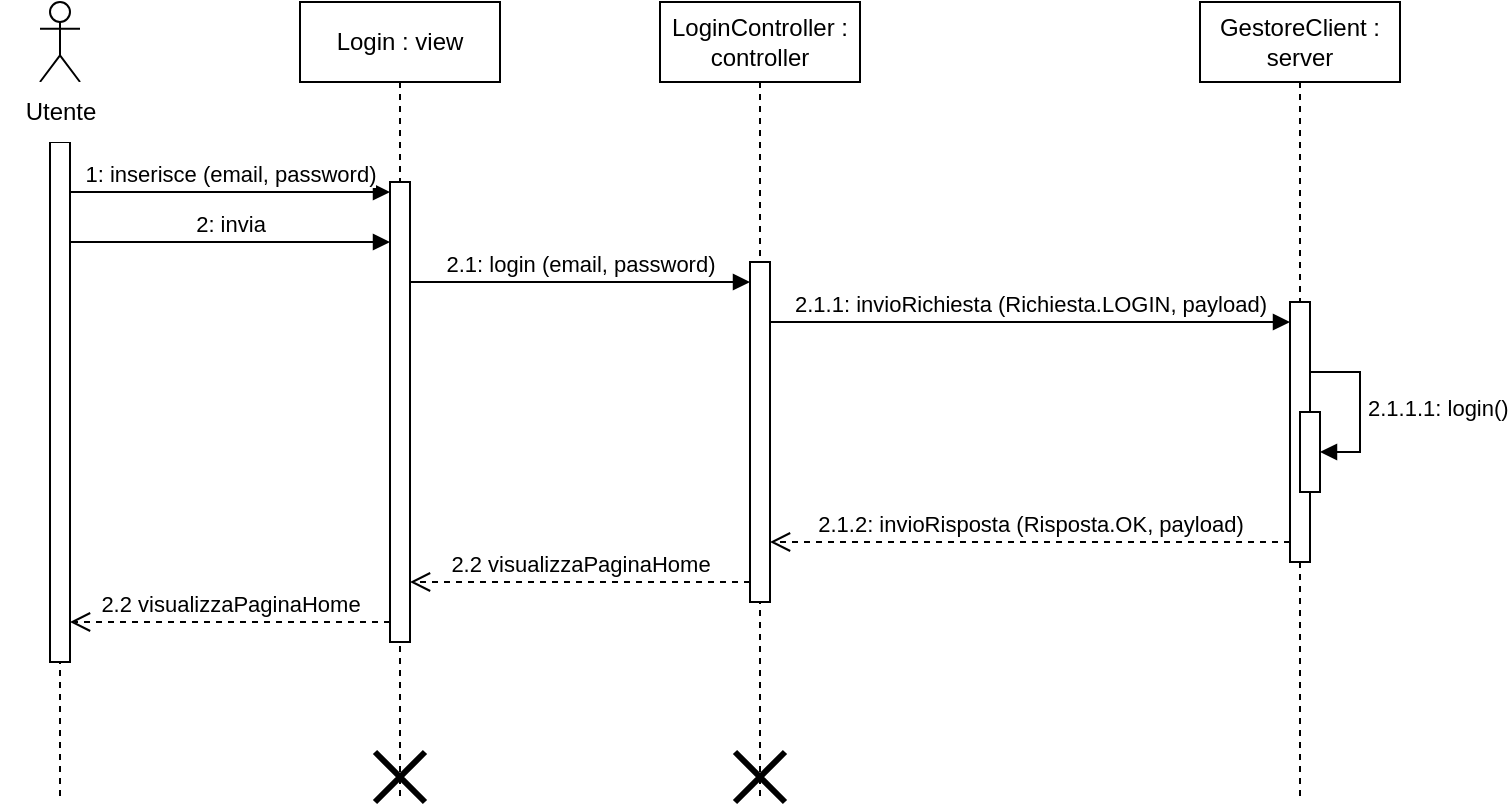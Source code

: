 <mxfile version="24.2.5" type="device">
  <diagram name="Page-1" id="2YBvvXClWsGukQMizWep">
    <mxGraphModel dx="1185" dy="683" grid="1" gridSize="10" guides="1" tooltips="1" connect="1" arrows="1" fold="1" page="1" pageScale="1" pageWidth="850" pageHeight="1100" math="0" shadow="0">
      <root>
        <mxCell id="0" />
        <mxCell id="1" parent="0" />
        <mxCell id="aM9ryv3xv72pqoxQDRHE-1" value="Login : view" style="shape=umlLifeline;perimeter=lifelinePerimeter;whiteSpace=wrap;html=1;container=0;dropTarget=0;collapsible=0;recursiveResize=0;outlineConnect=0;portConstraint=eastwest;newEdgeStyle={&quot;edgeStyle&quot;:&quot;elbowEdgeStyle&quot;,&quot;elbow&quot;:&quot;vertical&quot;,&quot;curved&quot;:0,&quot;rounded&quot;:0};" parent="1" vertex="1">
          <mxGeometry x="190" y="40" width="100" height="400" as="geometry" />
        </mxCell>
        <mxCell id="WK1Mg4abjZMjBO3xrUe3-5" value="" style="html=1;points=[[0,0,0,0,5],[0,1,0,0,-5],[1,0,0,0,5],[1,1,0,0,-5]];perimeter=orthogonalPerimeter;outlineConnect=0;targetShapes=umlLifeline;portConstraint=eastwest;newEdgeStyle={&quot;curved&quot;:0,&quot;rounded&quot;:0};" vertex="1" parent="aM9ryv3xv72pqoxQDRHE-1">
          <mxGeometry x="45" y="90" width="10" height="230" as="geometry" />
        </mxCell>
        <mxCell id="WK1Mg4abjZMjBO3xrUe3-17" value="" style="shape=umlDestroy;whiteSpace=wrap;html=1;strokeWidth=3;targetShapes=umlLifeline;" vertex="1" parent="aM9ryv3xv72pqoxQDRHE-1">
          <mxGeometry x="37.5" y="375" width="25" height="25" as="geometry" />
        </mxCell>
        <mxCell id="aM9ryv3xv72pqoxQDRHE-5" value="LoginController : controller" style="shape=umlLifeline;perimeter=lifelinePerimeter;whiteSpace=wrap;html=1;container=0;dropTarget=0;collapsible=0;recursiveResize=0;outlineConnect=0;portConstraint=eastwest;newEdgeStyle={&quot;edgeStyle&quot;:&quot;elbowEdgeStyle&quot;,&quot;elbow&quot;:&quot;vertical&quot;,&quot;curved&quot;:0,&quot;rounded&quot;:0};" parent="1" vertex="1">
          <mxGeometry x="370" y="40" width="100" height="400" as="geometry" />
        </mxCell>
        <mxCell id="WK1Mg4abjZMjBO3xrUe3-8" value="" style="html=1;points=[[0,0,0,0,5],[0,1,0,0,-5],[1,0,0,0,5],[1,1,0,0,-5]];perimeter=orthogonalPerimeter;outlineConnect=0;targetShapes=umlLifeline;portConstraint=eastwest;newEdgeStyle={&quot;curved&quot;:0,&quot;rounded&quot;:0};" vertex="1" parent="aM9ryv3xv72pqoxQDRHE-5">
          <mxGeometry x="45" y="130" width="10" height="170" as="geometry" />
        </mxCell>
        <mxCell id="WK1Mg4abjZMjBO3xrUe3-18" value="" style="shape=umlDestroy;whiteSpace=wrap;html=1;strokeWidth=3;targetShapes=umlLifeline;" vertex="1" parent="aM9ryv3xv72pqoxQDRHE-5">
          <mxGeometry x="37.5" y="375" width="25" height="25" as="geometry" />
        </mxCell>
        <mxCell id="WK1Mg4abjZMjBO3xrUe3-2" value="" style="shape=umlLifeline;perimeter=lifelinePerimeter;whiteSpace=wrap;html=1;container=1;dropTarget=0;collapsible=0;recursiveResize=0;outlineConnect=0;portConstraint=eastwest;newEdgeStyle={&quot;curved&quot;:0,&quot;rounded&quot;:0};participant=umlActor;" vertex="1" parent="1">
          <mxGeometry x="60" y="40" width="20" height="400" as="geometry" />
        </mxCell>
        <mxCell id="WK1Mg4abjZMjBO3xrUe3-4" value="" style="html=1;points=[[0,0,0,0,5],[0,1,0,0,-5],[1,0,0,0,5],[1,1,0,0,-5]];perimeter=orthogonalPerimeter;outlineConnect=0;targetShapes=umlLifeline;portConstraint=eastwest;newEdgeStyle={&quot;curved&quot;:0,&quot;rounded&quot;:0};" vertex="1" parent="WK1Mg4abjZMjBO3xrUe3-2">
          <mxGeometry x="5" y="70" width="10" height="260" as="geometry" />
        </mxCell>
        <mxCell id="WK1Mg4abjZMjBO3xrUe3-3" value="Utente" style="text;html=1;align=center;verticalAlign=middle;resizable=0;points=[];autosize=1;fillColor=default;" vertex="1" parent="1">
          <mxGeometry x="40" y="80" width="60" height="30" as="geometry" />
        </mxCell>
        <mxCell id="WK1Mg4abjZMjBO3xrUe3-6" value="1: inserisce (email, password)" style="html=1;verticalAlign=bottom;endArrow=block;curved=0;rounded=0;entryX=0;entryY=0;entryDx=0;entryDy=5;" edge="1" target="WK1Mg4abjZMjBO3xrUe3-5" parent="1" source="WK1Mg4abjZMjBO3xrUe3-4">
          <mxGeometry relative="1" as="geometry">
            <mxPoint x="100" y="125" as="sourcePoint" />
          </mxGeometry>
        </mxCell>
        <mxCell id="WK1Mg4abjZMjBO3xrUe3-9" value="2.1: login (email, password)" style="html=1;verticalAlign=bottom;endArrow=block;curved=0;rounded=0;entryX=0;entryY=0;entryDx=0;entryDy=5;" edge="1" parent="1">
          <mxGeometry x="0.002" relative="1" as="geometry">
            <mxPoint x="245" y="180.0" as="sourcePoint" />
            <mxPoint x="415" y="180.0" as="targetPoint" />
            <mxPoint as="offset" />
          </mxGeometry>
        </mxCell>
        <mxCell id="WK1Mg4abjZMjBO3xrUe3-10" value="2.2 visualizzaPaginaHome" style="html=1;verticalAlign=bottom;endArrow=open;dashed=1;endSize=8;curved=0;rounded=0;" edge="1" parent="1">
          <mxGeometry relative="1" as="geometry">
            <mxPoint x="245" y="330" as="targetPoint" />
            <mxPoint x="415" y="330" as="sourcePoint" />
          </mxGeometry>
        </mxCell>
        <mxCell id="WK1Mg4abjZMjBO3xrUe3-11" value="2: invia" style="html=1;verticalAlign=bottom;endArrow=block;curved=0;rounded=0;" edge="1" parent="1">
          <mxGeometry relative="1" as="geometry">
            <mxPoint x="75" y="160" as="sourcePoint" />
            <mxPoint x="235" y="160" as="targetPoint" />
          </mxGeometry>
        </mxCell>
        <mxCell id="WK1Mg4abjZMjBO3xrUe3-12" value="GestoreClient : server" style="shape=umlLifeline;perimeter=lifelinePerimeter;whiteSpace=wrap;html=1;container=0;dropTarget=0;collapsible=0;recursiveResize=0;outlineConnect=0;portConstraint=eastwest;newEdgeStyle={&quot;edgeStyle&quot;:&quot;elbowEdgeStyle&quot;,&quot;elbow&quot;:&quot;vertical&quot;,&quot;curved&quot;:0,&quot;rounded&quot;:0};" vertex="1" parent="1">
          <mxGeometry x="640" y="40" width="100" height="400" as="geometry" />
        </mxCell>
        <mxCell id="WK1Mg4abjZMjBO3xrUe3-14" value="" style="html=1;points=[[0,0,0,0,5],[0,1,0,0,-5],[1,0,0,0,5],[1,1,0,0,-5]];perimeter=orthogonalPerimeter;outlineConnect=0;targetShapes=umlLifeline;portConstraint=eastwest;newEdgeStyle={&quot;curved&quot;:0,&quot;rounded&quot;:0};" vertex="1" parent="WK1Mg4abjZMjBO3xrUe3-12">
          <mxGeometry x="45" y="150" width="10" height="130" as="geometry" />
        </mxCell>
        <mxCell id="WK1Mg4abjZMjBO3xrUe3-23" value="" style="html=1;points=[[0,0,0,0,5],[0,1,0,0,-5],[1,0,0,0,5],[1,1,0,0,-5]];perimeter=orthogonalPerimeter;outlineConnect=0;targetShapes=umlLifeline;portConstraint=eastwest;newEdgeStyle={&quot;curved&quot;:0,&quot;rounded&quot;:0};" vertex="1" parent="WK1Mg4abjZMjBO3xrUe3-12">
          <mxGeometry x="50" y="205" width="10" height="40" as="geometry" />
        </mxCell>
        <mxCell id="WK1Mg4abjZMjBO3xrUe3-24" value="2.1.1.1: login()" style="html=1;align=left;spacingLeft=2;endArrow=block;rounded=0;edgeStyle=orthogonalEdgeStyle;curved=0;rounded=0;" edge="1" target="WK1Mg4abjZMjBO3xrUe3-23" parent="WK1Mg4abjZMjBO3xrUe3-12">
          <mxGeometry relative="1" as="geometry">
            <mxPoint x="55" y="185" as="sourcePoint" />
            <Array as="points">
              <mxPoint x="80" y="185" />
              <mxPoint x="80" y="225" />
            </Array>
          </mxGeometry>
        </mxCell>
        <mxCell id="WK1Mg4abjZMjBO3xrUe3-15" value="2.1.1: invioRichiesta (Richiesta.LOGIN, payload)" style="html=1;verticalAlign=bottom;endArrow=block;curved=0;rounded=0;" edge="1" parent="1">
          <mxGeometry relative="1" as="geometry">
            <mxPoint x="425" y="200" as="sourcePoint" />
            <mxPoint x="685" y="200" as="targetPoint" />
            <Array as="points">
              <mxPoint x="520" y="200" />
            </Array>
          </mxGeometry>
        </mxCell>
        <mxCell id="WK1Mg4abjZMjBO3xrUe3-16" value="2.1.2: invioRisposta (Risposta.OK, payload)" style="html=1;verticalAlign=bottom;endArrow=open;dashed=1;endSize=8;curved=0;rounded=0;exitX=0;exitY=1;exitDx=0;exitDy=-5;" edge="1" parent="1">
          <mxGeometry relative="1" as="geometry">
            <mxPoint x="425" y="310.0" as="targetPoint" />
            <mxPoint x="685" y="310.0" as="sourcePoint" />
          </mxGeometry>
        </mxCell>
        <mxCell id="WK1Mg4abjZMjBO3xrUe3-26" value="2.2 visualizzaPaginaHome" style="html=1;verticalAlign=bottom;endArrow=open;dashed=1;endSize=8;curved=0;rounded=0;" edge="1" parent="1">
          <mxGeometry relative="1" as="geometry">
            <mxPoint x="75" y="350" as="targetPoint" />
            <mxPoint x="235" y="350" as="sourcePoint" />
          </mxGeometry>
        </mxCell>
      </root>
    </mxGraphModel>
  </diagram>
</mxfile>
